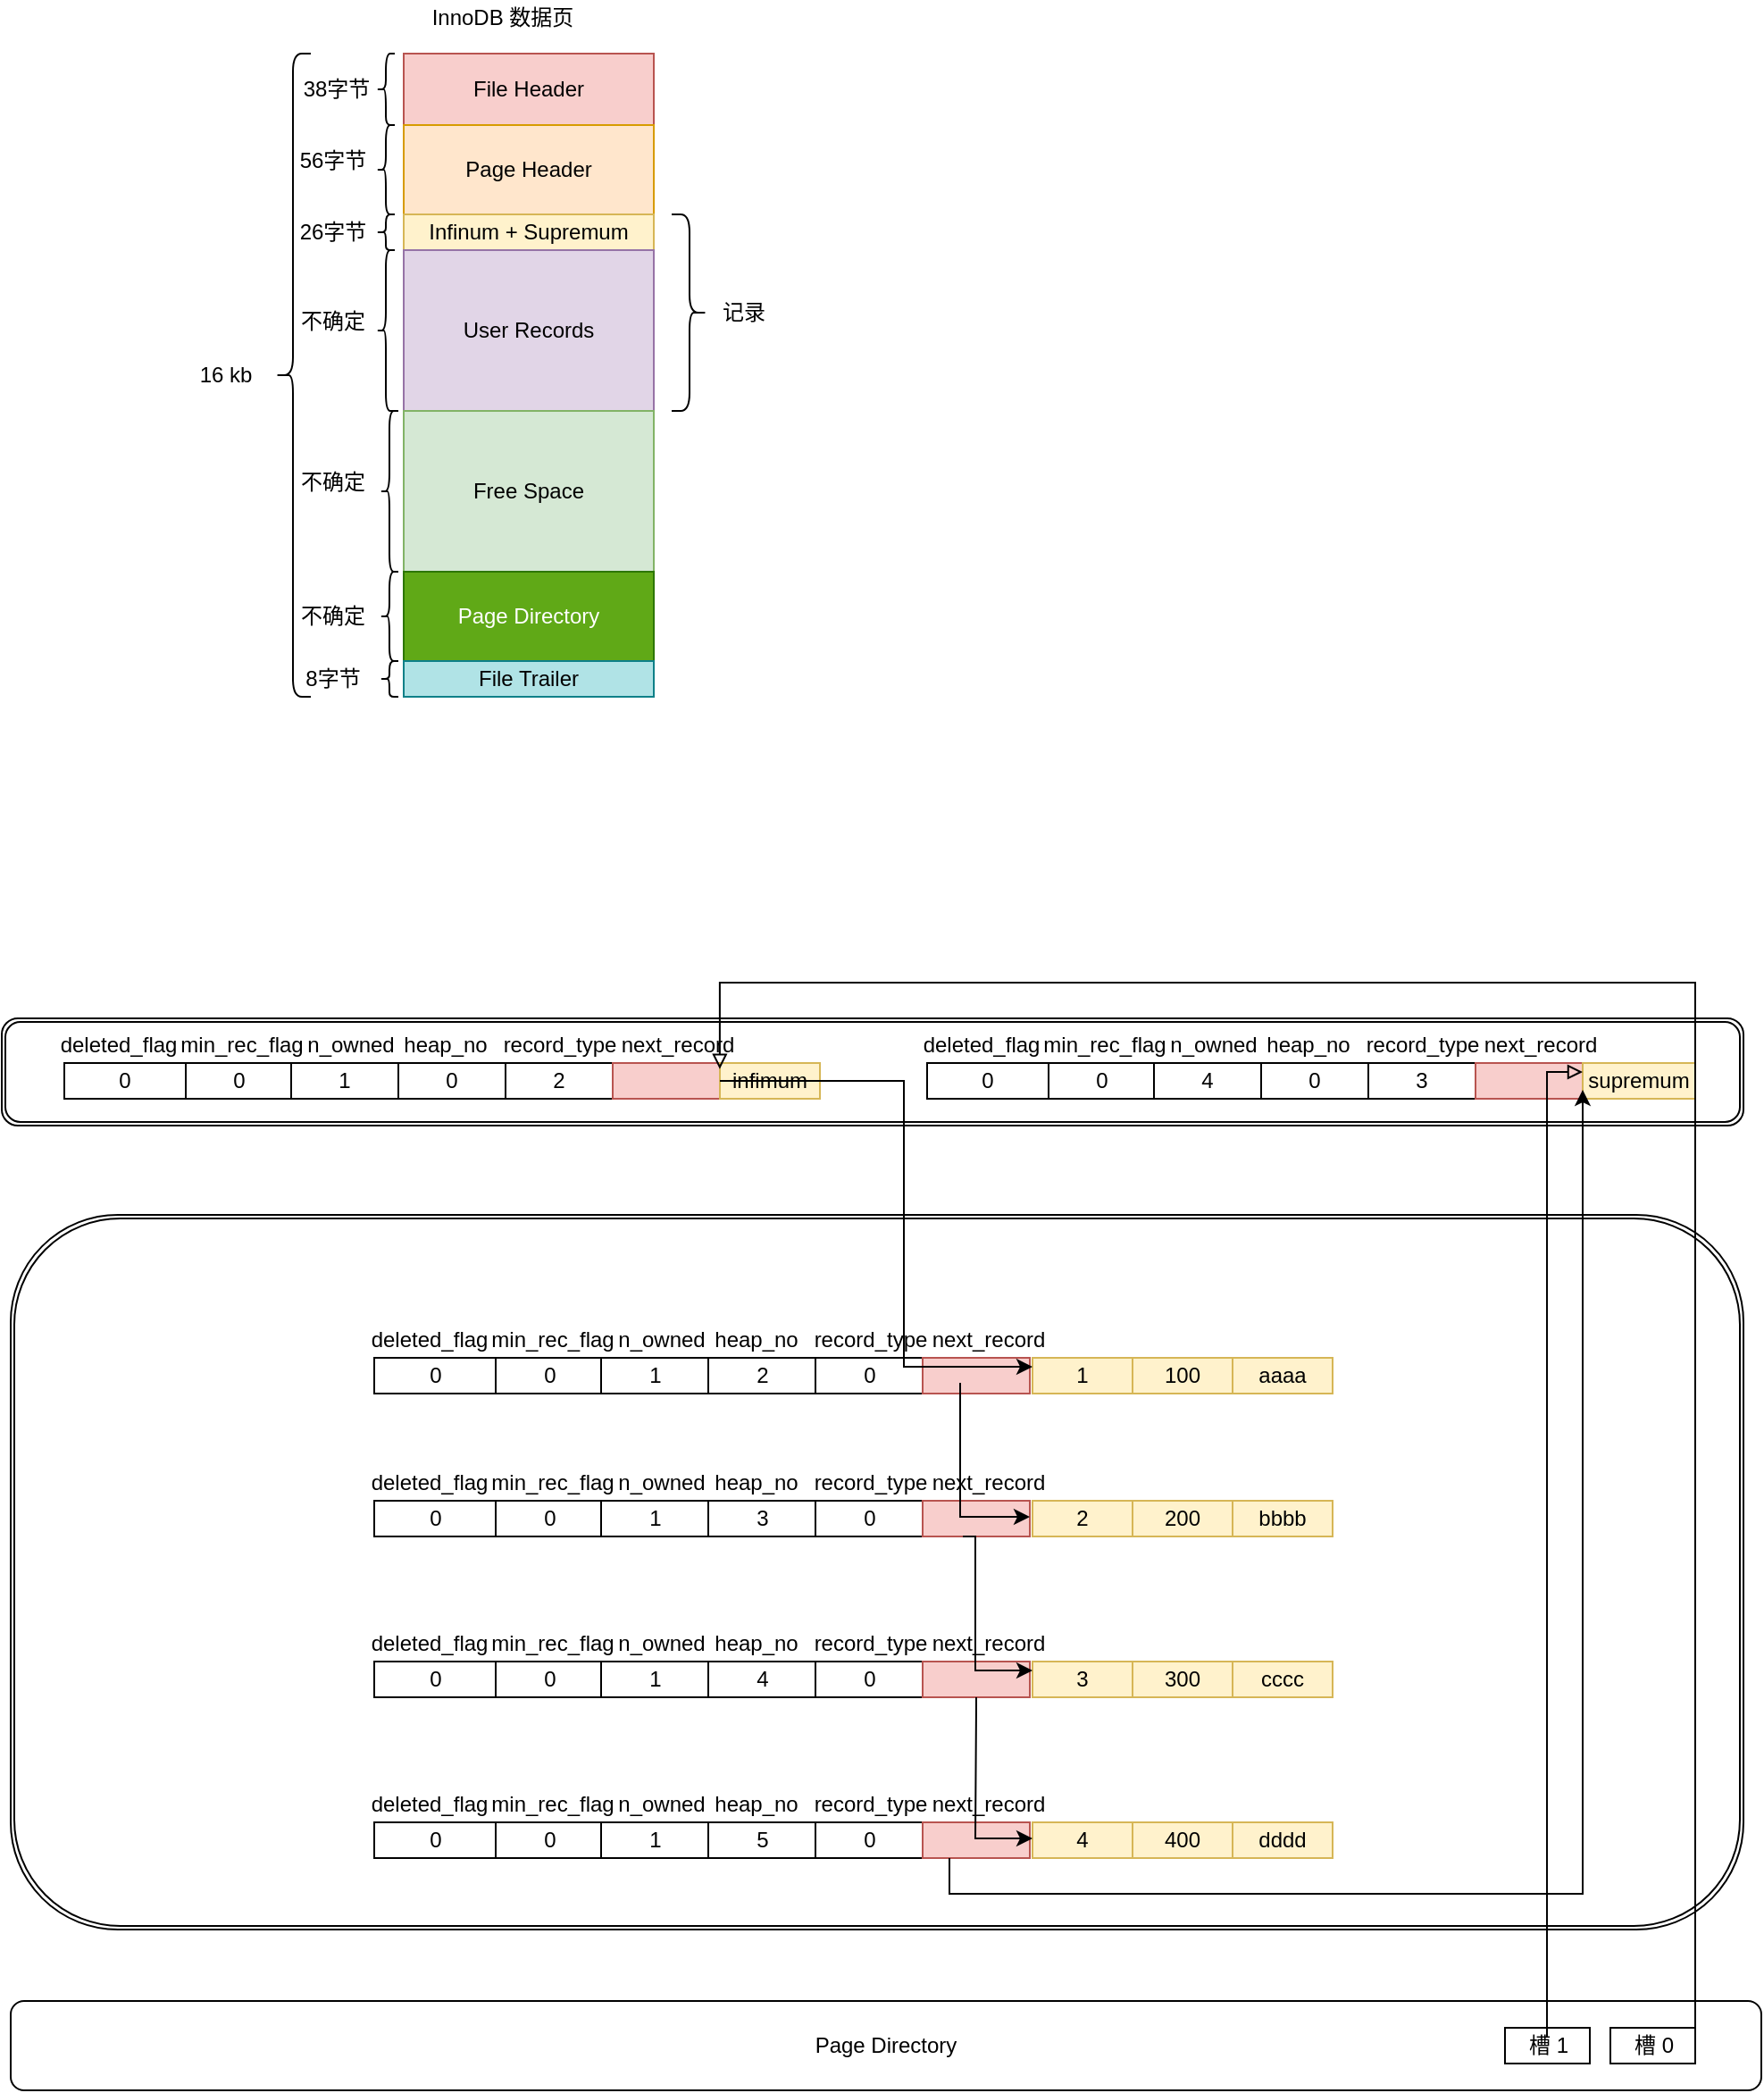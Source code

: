 <mxfile version="17.2.4" type="device"><diagram id="hK5kvCgb3k7e9utM97Yt" name="第 1 页"><mxGraphModel dx="1138" dy="686" grid="1" gridSize="10" guides="1" tooltips="1" connect="1" arrows="1" fold="1" page="1" pageScale="1" pageWidth="827" pageHeight="1169" math="0" shadow="0"><root><mxCell id="0"/><mxCell id="1" parent="0"/><mxCell id="gENm3e3YJWwWAuunDDWy-14" value="File Header" style="rounded=0;whiteSpace=wrap;html=1;fillColor=#f8cecc;strokeColor=#b85450;" parent="1" vertex="1"><mxGeometry x="230" y="170" width="140" height="40" as="geometry"/></mxCell><mxCell id="gENm3e3YJWwWAuunDDWy-15" value="Page Header" style="rounded=0;whiteSpace=wrap;html=1;fillColor=#ffe6cc;strokeColor=#d79b00;" parent="1" vertex="1"><mxGeometry x="230" y="210" width="140" height="50" as="geometry"/></mxCell><mxCell id="gENm3e3YJWwWAuunDDWy-16" value="Infinum + Supremum" style="rounded=0;whiteSpace=wrap;html=1;fillColor=#fff2cc;strokeColor=#d6b656;" parent="1" vertex="1"><mxGeometry x="230" y="260" width="140" height="20" as="geometry"/></mxCell><mxCell id="gENm3e3YJWwWAuunDDWy-17" value="User Records" style="rounded=0;whiteSpace=wrap;html=1;fillColor=#e1d5e7;strokeColor=#9673a6;" parent="1" vertex="1"><mxGeometry x="230" y="280" width="140" height="90" as="geometry"/></mxCell><mxCell id="gENm3e3YJWwWAuunDDWy-18" value="Free Space" style="rounded=0;whiteSpace=wrap;html=1;fillColor=#d5e8d4;strokeColor=#82b366;" parent="1" vertex="1"><mxGeometry x="230" y="370" width="140" height="90" as="geometry"/></mxCell><mxCell id="gENm3e3YJWwWAuunDDWy-19" value="Page Directory" style="rounded=0;whiteSpace=wrap;html=1;fillColor=#60a917;strokeColor=#2D7600;fontColor=#ffffff;" parent="1" vertex="1"><mxGeometry x="230" y="460" width="140" height="50" as="geometry"/></mxCell><mxCell id="gENm3e3YJWwWAuunDDWy-20" value="File Trailer" style="rounded=0;whiteSpace=wrap;html=1;fillColor=#b0e3e6;strokeColor=#0e8088;" parent="1" vertex="1"><mxGeometry x="230" y="510" width="140" height="20" as="geometry"/></mxCell><mxCell id="gENm3e3YJWwWAuunDDWy-21" value="38字节" style="text;html=1;align=center;verticalAlign=middle;resizable=0;points=[];autosize=1;strokeColor=none;fillColor=none;" parent="1" vertex="1"><mxGeometry x="167" y="180" width="50" height="20" as="geometry"/></mxCell><mxCell id="gENm3e3YJWwWAuunDDWy-22" value="56字节" style="text;html=1;align=center;verticalAlign=middle;resizable=0;points=[];autosize=1;strokeColor=none;fillColor=none;" parent="1" vertex="1"><mxGeometry x="165" y="220" width="50" height="20" as="geometry"/></mxCell><mxCell id="gENm3e3YJWwWAuunDDWy-23" value="26字节" style="text;html=1;align=center;verticalAlign=middle;resizable=0;points=[];autosize=1;strokeColor=none;fillColor=none;" parent="1" vertex="1"><mxGeometry x="165" y="260" width="50" height="20" as="geometry"/></mxCell><mxCell id="gENm3e3YJWwWAuunDDWy-24" value="不确定" style="text;html=1;align=center;verticalAlign=middle;resizable=0;points=[];autosize=1;strokeColor=none;fillColor=none;" parent="1" vertex="1"><mxGeometry x="165" y="310" width="50" height="20" as="geometry"/></mxCell><mxCell id="gENm3e3YJWwWAuunDDWy-25" value="不确定" style="text;html=1;align=center;verticalAlign=middle;resizable=0;points=[];autosize=1;strokeColor=none;fillColor=none;" parent="1" vertex="1"><mxGeometry x="165" y="400" width="50" height="20" as="geometry"/></mxCell><mxCell id="gENm3e3YJWwWAuunDDWy-26" value="不确定" style="text;html=1;align=center;verticalAlign=middle;resizable=0;points=[];autosize=1;strokeColor=none;fillColor=none;" parent="1" vertex="1"><mxGeometry x="165" y="475" width="50" height="20" as="geometry"/></mxCell><mxCell id="gENm3e3YJWwWAuunDDWy-27" value="8字节" style="text;html=1;align=center;verticalAlign=middle;resizable=0;points=[];autosize=1;strokeColor=none;fillColor=none;" parent="1" vertex="1"><mxGeometry x="165" y="510" width="50" height="20" as="geometry"/></mxCell><mxCell id="gENm3e3YJWwWAuunDDWy-28" value="" style="shape=curlyBracket;whiteSpace=wrap;html=1;rounded=1;" parent="1" vertex="1"><mxGeometry x="158" y="170" width="20" height="360" as="geometry"/></mxCell><mxCell id="gENm3e3YJWwWAuunDDWy-29" value="16 kb" style="text;html=1;align=center;verticalAlign=middle;resizable=0;points=[];autosize=1;strokeColor=none;fillColor=none;" parent="1" vertex="1"><mxGeometry x="110" y="340" width="40" height="20" as="geometry"/></mxCell><mxCell id="gENm3e3YJWwWAuunDDWy-30" value="" style="shape=curlyBracket;whiteSpace=wrap;html=1;rounded=1;" parent="1" vertex="1"><mxGeometry x="215" y="170" width="10" height="40" as="geometry"/></mxCell><mxCell id="gENm3e3YJWwWAuunDDWy-32" value="" style="shape=curlyBracket;whiteSpace=wrap;html=1;rounded=1;" parent="1" vertex="1"><mxGeometry x="215" y="210" width="10" height="50" as="geometry"/></mxCell><mxCell id="gENm3e3YJWwWAuunDDWy-33" value="" style="shape=curlyBracket;whiteSpace=wrap;html=1;rounded=1;" parent="1" vertex="1"><mxGeometry x="215" y="260" width="10" height="20" as="geometry"/></mxCell><mxCell id="gENm3e3YJWwWAuunDDWy-34" value="" style="shape=curlyBracket;whiteSpace=wrap;html=1;rounded=1;" parent="1" vertex="1"><mxGeometry x="215" y="280" width="10" height="90" as="geometry"/></mxCell><mxCell id="gENm3e3YJWwWAuunDDWy-35" value="" style="shape=curlyBracket;whiteSpace=wrap;html=1;rounded=1;" parent="1" vertex="1"><mxGeometry x="217" y="370" width="10" height="90" as="geometry"/></mxCell><mxCell id="gENm3e3YJWwWAuunDDWy-36" value="" style="shape=curlyBracket;whiteSpace=wrap;html=1;rounded=1;" parent="1" vertex="1"><mxGeometry x="217" y="460" width="10" height="50" as="geometry"/></mxCell><mxCell id="gENm3e3YJWwWAuunDDWy-37" value="" style="shape=curlyBracket;whiteSpace=wrap;html=1;rounded=1;" parent="1" vertex="1"><mxGeometry x="217" y="510" width="10" height="20" as="geometry"/></mxCell><mxCell id="gENm3e3YJWwWAuunDDWy-38" value="" style="shape=curlyBracket;whiteSpace=wrap;html=1;rounded=1;flipH=1;" parent="1" vertex="1"><mxGeometry x="380" y="260" width="20" height="110" as="geometry"/></mxCell><mxCell id="gENm3e3YJWwWAuunDDWy-39" value="记录" style="text;html=1;align=center;verticalAlign=middle;resizable=0;points=[];autosize=1;strokeColor=none;fillColor=none;" parent="1" vertex="1"><mxGeometry x="400" y="305" width="40" height="20" as="geometry"/></mxCell><mxCell id="gENm3e3YJWwWAuunDDWy-40" value="InnoDB 数据页" style="text;html=1;align=center;verticalAlign=middle;resizable=0;points=[];autosize=1;strokeColor=none;fillColor=none;" parent="1" vertex="1"><mxGeometry x="240" y="140" width="90" height="20" as="geometry"/></mxCell><mxCell id="oy3lVaxwKVyZ8-oZE1Xd-1" value="" style="shape=ext;double=1;rounded=1;whiteSpace=wrap;html=1;" vertex="1" parent="1"><mxGeometry x="5" y="710" width="975" height="60" as="geometry"/></mxCell><mxCell id="oy3lVaxwKVyZ8-oZE1Xd-2" value="0" style="rounded=0;whiteSpace=wrap;html=1;" vertex="1" parent="1"><mxGeometry x="40" y="735" width="68" height="20" as="geometry"/></mxCell><mxCell id="oy3lVaxwKVyZ8-oZE1Xd-8" value="deleted_flag" style="text;html=1;align=center;verticalAlign=middle;resizable=0;points=[];autosize=1;strokeColor=none;fillColor=none;" vertex="1" parent="1"><mxGeometry x="30" y="715" width="80" height="20" as="geometry"/></mxCell><mxCell id="oy3lVaxwKVyZ8-oZE1Xd-9" value="0" style="rounded=0;whiteSpace=wrap;html=1;" vertex="1" parent="1"><mxGeometry x="108" y="735" width="60" height="20" as="geometry"/></mxCell><mxCell id="oy3lVaxwKVyZ8-oZE1Xd-10" value="min_rec_flag" style="text;html=1;align=center;verticalAlign=middle;resizable=0;points=[];autosize=1;strokeColor=none;fillColor=none;" vertex="1" parent="1"><mxGeometry x="99" y="715" width="80" height="20" as="geometry"/></mxCell><mxCell id="oy3lVaxwKVyZ8-oZE1Xd-11" value="1" style="rounded=0;whiteSpace=wrap;html=1;" vertex="1" parent="1"><mxGeometry x="167" y="735" width="60" height="20" as="geometry"/></mxCell><mxCell id="oy3lVaxwKVyZ8-oZE1Xd-12" value="n_owned" style="text;html=1;align=center;verticalAlign=middle;resizable=0;points=[];autosize=1;strokeColor=none;fillColor=none;" vertex="1" parent="1"><mxGeometry x="170" y="715" width="60" height="20" as="geometry"/></mxCell><mxCell id="oy3lVaxwKVyZ8-oZE1Xd-13" value="0" style="rounded=0;whiteSpace=wrap;html=1;" vertex="1" parent="1"><mxGeometry x="227" y="735" width="60" height="20" as="geometry"/></mxCell><mxCell id="oy3lVaxwKVyZ8-oZE1Xd-14" value="heap_no" style="text;html=1;align=center;verticalAlign=middle;resizable=0;points=[];autosize=1;strokeColor=none;fillColor=none;" vertex="1" parent="1"><mxGeometry x="223" y="715" width="60" height="20" as="geometry"/></mxCell><mxCell id="oy3lVaxwKVyZ8-oZE1Xd-15" value="2" style="rounded=0;whiteSpace=wrap;html=1;" vertex="1" parent="1"><mxGeometry x="287" y="735" width="60" height="20" as="geometry"/></mxCell><mxCell id="oy3lVaxwKVyZ8-oZE1Xd-16" value="record_type" style="text;html=1;align=center;verticalAlign=middle;resizable=0;points=[];autosize=1;strokeColor=none;fillColor=none;" vertex="1" parent="1"><mxGeometry x="277" y="715" width="80" height="20" as="geometry"/></mxCell><mxCell id="oy3lVaxwKVyZ8-oZE1Xd-17" value="" style="rounded=0;whiteSpace=wrap;html=1;fillColor=#f8cecc;strokeColor=#b85450;" vertex="1" parent="1"><mxGeometry x="347" y="735" width="60" height="20" as="geometry"/></mxCell><mxCell id="oy3lVaxwKVyZ8-oZE1Xd-18" value="next_record" style="text;html=1;align=center;verticalAlign=middle;resizable=0;points=[];autosize=1;strokeColor=none;fillColor=none;" vertex="1" parent="1"><mxGeometry x="343" y="715" width="80" height="20" as="geometry"/></mxCell><mxCell id="oy3lVaxwKVyZ8-oZE1Xd-19" value="infimum" style="rounded=0;whiteSpace=wrap;html=1;fillColor=#fff2cc;strokeColor=#d6b656;" vertex="1" parent="1"><mxGeometry x="407" y="735" width="56" height="20" as="geometry"/></mxCell><mxCell id="oy3lVaxwKVyZ8-oZE1Xd-20" value="0" style="rounded=0;whiteSpace=wrap;html=1;" vertex="1" parent="1"><mxGeometry x="523" y="735" width="68" height="20" as="geometry"/></mxCell><mxCell id="oy3lVaxwKVyZ8-oZE1Xd-21" value="deleted_flag" style="text;html=1;align=center;verticalAlign=middle;resizable=0;points=[];autosize=1;strokeColor=none;fillColor=none;" vertex="1" parent="1"><mxGeometry x="513" y="715" width="80" height="20" as="geometry"/></mxCell><mxCell id="oy3lVaxwKVyZ8-oZE1Xd-22" value="0" style="rounded=0;whiteSpace=wrap;html=1;" vertex="1" parent="1"><mxGeometry x="591" y="735" width="60" height="20" as="geometry"/></mxCell><mxCell id="oy3lVaxwKVyZ8-oZE1Xd-23" value="min_rec_flag" style="text;html=1;align=center;verticalAlign=middle;resizable=0;points=[];autosize=1;strokeColor=none;fillColor=none;" vertex="1" parent="1"><mxGeometry x="582" y="715" width="80" height="20" as="geometry"/></mxCell><mxCell id="oy3lVaxwKVyZ8-oZE1Xd-24" value="4" style="rounded=0;whiteSpace=wrap;html=1;" vertex="1" parent="1"><mxGeometry x="650" y="735" width="60" height="20" as="geometry"/></mxCell><mxCell id="oy3lVaxwKVyZ8-oZE1Xd-25" value="n_owned" style="text;html=1;align=center;verticalAlign=middle;resizable=0;points=[];autosize=1;strokeColor=none;fillColor=none;" vertex="1" parent="1"><mxGeometry x="653" y="715" width="60" height="20" as="geometry"/></mxCell><mxCell id="oy3lVaxwKVyZ8-oZE1Xd-26" value="0" style="rounded=0;whiteSpace=wrap;html=1;" vertex="1" parent="1"><mxGeometry x="710" y="735" width="60" height="20" as="geometry"/></mxCell><mxCell id="oy3lVaxwKVyZ8-oZE1Xd-27" value="heap_no" style="text;html=1;align=center;verticalAlign=middle;resizable=0;points=[];autosize=1;strokeColor=none;fillColor=none;" vertex="1" parent="1"><mxGeometry x="706" y="715" width="60" height="20" as="geometry"/></mxCell><mxCell id="oy3lVaxwKVyZ8-oZE1Xd-28" value="3" style="rounded=0;whiteSpace=wrap;html=1;" vertex="1" parent="1"><mxGeometry x="770" y="735" width="60" height="20" as="geometry"/></mxCell><mxCell id="oy3lVaxwKVyZ8-oZE1Xd-29" value="record_type" style="text;html=1;align=center;verticalAlign=middle;resizable=0;points=[];autosize=1;strokeColor=none;fillColor=none;" vertex="1" parent="1"><mxGeometry x="760" y="715" width="80" height="20" as="geometry"/></mxCell><mxCell id="oy3lVaxwKVyZ8-oZE1Xd-30" value="" style="rounded=0;whiteSpace=wrap;html=1;fillColor=#f8cecc;strokeColor=#b85450;" vertex="1" parent="1"><mxGeometry x="830" y="735" width="60" height="20" as="geometry"/></mxCell><mxCell id="oy3lVaxwKVyZ8-oZE1Xd-31" value="next_record" style="text;html=1;align=center;verticalAlign=middle;resizable=0;points=[];autosize=1;strokeColor=none;fillColor=none;" vertex="1" parent="1"><mxGeometry x="826" y="715" width="80" height="20" as="geometry"/></mxCell><mxCell id="oy3lVaxwKVyZ8-oZE1Xd-32" value="supremum" style="rounded=0;whiteSpace=wrap;html=1;fillColor=#fff2cc;strokeColor=#d6b656;" vertex="1" parent="1"><mxGeometry x="890" y="735" width="63" height="20" as="geometry"/></mxCell><mxCell id="oy3lVaxwKVyZ8-oZE1Xd-46" value="" style="shape=ext;double=1;rounded=1;whiteSpace=wrap;html=1;" vertex="1" parent="1"><mxGeometry x="10" y="820" width="970" height="400" as="geometry"/></mxCell><mxCell id="oy3lVaxwKVyZ8-oZE1Xd-50" value="0" style="rounded=0;whiteSpace=wrap;html=1;" vertex="1" parent="1"><mxGeometry x="213.5" y="900" width="68" height="20" as="geometry"/></mxCell><mxCell id="oy3lVaxwKVyZ8-oZE1Xd-51" value="deleted_flag" style="text;html=1;align=center;verticalAlign=middle;resizable=0;points=[];autosize=1;strokeColor=none;fillColor=none;" vertex="1" parent="1"><mxGeometry x="203.5" y="880" width="80" height="20" as="geometry"/></mxCell><mxCell id="oy3lVaxwKVyZ8-oZE1Xd-52" value="0" style="rounded=0;whiteSpace=wrap;html=1;" vertex="1" parent="1"><mxGeometry x="281.5" y="900" width="60" height="20" as="geometry"/></mxCell><mxCell id="oy3lVaxwKVyZ8-oZE1Xd-53" value="min_rec_flag" style="text;html=1;align=center;verticalAlign=middle;resizable=0;points=[];autosize=1;strokeColor=none;fillColor=none;" vertex="1" parent="1"><mxGeometry x="272.5" y="880" width="80" height="20" as="geometry"/></mxCell><mxCell id="oy3lVaxwKVyZ8-oZE1Xd-54" value="1" style="rounded=0;whiteSpace=wrap;html=1;" vertex="1" parent="1"><mxGeometry x="340.5" y="900" width="60" height="20" as="geometry"/></mxCell><mxCell id="oy3lVaxwKVyZ8-oZE1Xd-55" value="n_owned" style="text;html=1;align=center;verticalAlign=middle;resizable=0;points=[];autosize=1;strokeColor=none;fillColor=none;" vertex="1" parent="1"><mxGeometry x="343.5" y="880" width="60" height="20" as="geometry"/></mxCell><mxCell id="oy3lVaxwKVyZ8-oZE1Xd-56" value="2" style="rounded=0;whiteSpace=wrap;html=1;" vertex="1" parent="1"><mxGeometry x="400.5" y="900" width="60" height="20" as="geometry"/></mxCell><mxCell id="oy3lVaxwKVyZ8-oZE1Xd-57" value="heap_no" style="text;html=1;align=center;verticalAlign=middle;resizable=0;points=[];autosize=1;strokeColor=none;fillColor=none;" vertex="1" parent="1"><mxGeometry x="396.5" y="880" width="60" height="20" as="geometry"/></mxCell><mxCell id="oy3lVaxwKVyZ8-oZE1Xd-58" value="0" style="rounded=0;whiteSpace=wrap;html=1;" vertex="1" parent="1"><mxGeometry x="460.5" y="900" width="60" height="20" as="geometry"/></mxCell><mxCell id="oy3lVaxwKVyZ8-oZE1Xd-59" value="record_type" style="text;html=1;align=center;verticalAlign=middle;resizable=0;points=[];autosize=1;strokeColor=none;fillColor=none;" vertex="1" parent="1"><mxGeometry x="450.5" y="880" width="80" height="20" as="geometry"/></mxCell><mxCell id="oy3lVaxwKVyZ8-oZE1Xd-60" value="" style="rounded=0;whiteSpace=wrap;html=1;fillColor=#f8cecc;strokeColor=#b85450;" vertex="1" parent="1"><mxGeometry x="520.5" y="900" width="60" height="20" as="geometry"/></mxCell><mxCell id="oy3lVaxwKVyZ8-oZE1Xd-61" value="next_record" style="text;html=1;align=center;verticalAlign=middle;resizable=0;points=[];autosize=1;strokeColor=none;fillColor=none;" vertex="1" parent="1"><mxGeometry x="516.5" y="880" width="80" height="20" as="geometry"/></mxCell><mxCell id="oy3lVaxwKVyZ8-oZE1Xd-62" value="1" style="rounded=0;whiteSpace=wrap;html=1;fillColor=#fff2cc;strokeColor=#d6b656;" vertex="1" parent="1"><mxGeometry x="582" y="900" width="56" height="20" as="geometry"/></mxCell><mxCell id="oy3lVaxwKVyZ8-oZE1Xd-63" value="100" style="rounded=0;whiteSpace=wrap;html=1;fillColor=#fff2cc;strokeColor=#d6b656;" vertex="1" parent="1"><mxGeometry x="638" y="900" width="56" height="20" as="geometry"/></mxCell><mxCell id="oy3lVaxwKVyZ8-oZE1Xd-64" value="aaaa" style="rounded=0;whiteSpace=wrap;html=1;fillColor=#fff2cc;strokeColor=#d6b656;" vertex="1" parent="1"><mxGeometry x="694" y="900" width="56" height="20" as="geometry"/></mxCell><mxCell id="oy3lVaxwKVyZ8-oZE1Xd-65" value="0" style="rounded=0;whiteSpace=wrap;html=1;" vertex="1" parent="1"><mxGeometry x="213.5" y="980" width="68" height="20" as="geometry"/></mxCell><mxCell id="oy3lVaxwKVyZ8-oZE1Xd-66" value="deleted_flag" style="text;html=1;align=center;verticalAlign=middle;resizable=0;points=[];autosize=1;strokeColor=none;fillColor=none;" vertex="1" parent="1"><mxGeometry x="203.5" y="960" width="80" height="20" as="geometry"/></mxCell><mxCell id="oy3lVaxwKVyZ8-oZE1Xd-67" value="0" style="rounded=0;whiteSpace=wrap;html=1;" vertex="1" parent="1"><mxGeometry x="281.5" y="980" width="60" height="20" as="geometry"/></mxCell><mxCell id="oy3lVaxwKVyZ8-oZE1Xd-68" value="min_rec_flag" style="text;html=1;align=center;verticalAlign=middle;resizable=0;points=[];autosize=1;strokeColor=none;fillColor=none;" vertex="1" parent="1"><mxGeometry x="272.5" y="960" width="80" height="20" as="geometry"/></mxCell><mxCell id="oy3lVaxwKVyZ8-oZE1Xd-69" value="1" style="rounded=0;whiteSpace=wrap;html=1;" vertex="1" parent="1"><mxGeometry x="340.5" y="980" width="60" height="20" as="geometry"/></mxCell><mxCell id="oy3lVaxwKVyZ8-oZE1Xd-70" value="n_owned" style="text;html=1;align=center;verticalAlign=middle;resizable=0;points=[];autosize=1;strokeColor=none;fillColor=none;" vertex="1" parent="1"><mxGeometry x="343.5" y="960" width="60" height="20" as="geometry"/></mxCell><mxCell id="oy3lVaxwKVyZ8-oZE1Xd-71" value="3" style="rounded=0;whiteSpace=wrap;html=1;" vertex="1" parent="1"><mxGeometry x="400.5" y="980" width="60" height="20" as="geometry"/></mxCell><mxCell id="oy3lVaxwKVyZ8-oZE1Xd-72" value="heap_no" style="text;html=1;align=center;verticalAlign=middle;resizable=0;points=[];autosize=1;strokeColor=none;fillColor=none;" vertex="1" parent="1"><mxGeometry x="396.5" y="960" width="60" height="20" as="geometry"/></mxCell><mxCell id="oy3lVaxwKVyZ8-oZE1Xd-73" value="0" style="rounded=0;whiteSpace=wrap;html=1;" vertex="1" parent="1"><mxGeometry x="460.5" y="980" width="60" height="20" as="geometry"/></mxCell><mxCell id="oy3lVaxwKVyZ8-oZE1Xd-74" value="record_type" style="text;html=1;align=center;verticalAlign=middle;resizable=0;points=[];autosize=1;strokeColor=none;fillColor=none;" vertex="1" parent="1"><mxGeometry x="450.5" y="960" width="80" height="20" as="geometry"/></mxCell><mxCell id="oy3lVaxwKVyZ8-oZE1Xd-75" value="" style="rounded=0;whiteSpace=wrap;html=1;fillColor=#f8cecc;strokeColor=#b85450;" vertex="1" parent="1"><mxGeometry x="520.5" y="980" width="60" height="20" as="geometry"/></mxCell><mxCell id="oy3lVaxwKVyZ8-oZE1Xd-76" value="next_record" style="text;html=1;align=center;verticalAlign=middle;resizable=0;points=[];autosize=1;strokeColor=none;fillColor=none;" vertex="1" parent="1"><mxGeometry x="516.5" y="960" width="80" height="20" as="geometry"/></mxCell><mxCell id="oy3lVaxwKVyZ8-oZE1Xd-77" value="2" style="rounded=0;whiteSpace=wrap;html=1;fillColor=#fff2cc;strokeColor=#d6b656;" vertex="1" parent="1"><mxGeometry x="582" y="980" width="56" height="20" as="geometry"/></mxCell><mxCell id="oy3lVaxwKVyZ8-oZE1Xd-78" value="200" style="rounded=0;whiteSpace=wrap;html=1;fillColor=#fff2cc;strokeColor=#d6b656;" vertex="1" parent="1"><mxGeometry x="638" y="980" width="56" height="20" as="geometry"/></mxCell><mxCell id="oy3lVaxwKVyZ8-oZE1Xd-79" value="bbbb" style="rounded=0;whiteSpace=wrap;html=1;fillColor=#fff2cc;strokeColor=#d6b656;" vertex="1" parent="1"><mxGeometry x="694" y="980" width="56" height="20" as="geometry"/></mxCell><mxCell id="oy3lVaxwKVyZ8-oZE1Xd-80" value="0" style="rounded=0;whiteSpace=wrap;html=1;" vertex="1" parent="1"><mxGeometry x="213.5" y="1070" width="68" height="20" as="geometry"/></mxCell><mxCell id="oy3lVaxwKVyZ8-oZE1Xd-81" value="deleted_flag" style="text;html=1;align=center;verticalAlign=middle;resizable=0;points=[];autosize=1;strokeColor=none;fillColor=none;" vertex="1" parent="1"><mxGeometry x="203.5" y="1050" width="80" height="20" as="geometry"/></mxCell><mxCell id="oy3lVaxwKVyZ8-oZE1Xd-82" value="0" style="rounded=0;whiteSpace=wrap;html=1;" vertex="1" parent="1"><mxGeometry x="281.5" y="1070" width="60" height="20" as="geometry"/></mxCell><mxCell id="oy3lVaxwKVyZ8-oZE1Xd-83" value="min_rec_flag" style="text;html=1;align=center;verticalAlign=middle;resizable=0;points=[];autosize=1;strokeColor=none;fillColor=none;" vertex="1" parent="1"><mxGeometry x="272.5" y="1050" width="80" height="20" as="geometry"/></mxCell><mxCell id="oy3lVaxwKVyZ8-oZE1Xd-84" value="1" style="rounded=0;whiteSpace=wrap;html=1;" vertex="1" parent="1"><mxGeometry x="340.5" y="1070" width="60" height="20" as="geometry"/></mxCell><mxCell id="oy3lVaxwKVyZ8-oZE1Xd-85" value="n_owned" style="text;html=1;align=center;verticalAlign=middle;resizable=0;points=[];autosize=1;strokeColor=none;fillColor=none;" vertex="1" parent="1"><mxGeometry x="343.5" y="1050" width="60" height="20" as="geometry"/></mxCell><mxCell id="oy3lVaxwKVyZ8-oZE1Xd-86" value="4" style="rounded=0;whiteSpace=wrap;html=1;" vertex="1" parent="1"><mxGeometry x="400.5" y="1070" width="60" height="20" as="geometry"/></mxCell><mxCell id="oy3lVaxwKVyZ8-oZE1Xd-87" value="heap_no" style="text;html=1;align=center;verticalAlign=middle;resizable=0;points=[];autosize=1;strokeColor=none;fillColor=none;" vertex="1" parent="1"><mxGeometry x="396.5" y="1050" width="60" height="20" as="geometry"/></mxCell><mxCell id="oy3lVaxwKVyZ8-oZE1Xd-88" value="0" style="rounded=0;whiteSpace=wrap;html=1;" vertex="1" parent="1"><mxGeometry x="460.5" y="1070" width="60" height="20" as="geometry"/></mxCell><mxCell id="oy3lVaxwKVyZ8-oZE1Xd-89" value="record_type" style="text;html=1;align=center;verticalAlign=middle;resizable=0;points=[];autosize=1;strokeColor=none;fillColor=none;" vertex="1" parent="1"><mxGeometry x="450.5" y="1050" width="80" height="20" as="geometry"/></mxCell><mxCell id="oy3lVaxwKVyZ8-oZE1Xd-90" value="" style="rounded=0;whiteSpace=wrap;html=1;fillColor=#f8cecc;strokeColor=#b85450;" vertex="1" parent="1"><mxGeometry x="520.5" y="1070" width="60" height="20" as="geometry"/></mxCell><mxCell id="oy3lVaxwKVyZ8-oZE1Xd-91" value="next_record" style="text;html=1;align=center;verticalAlign=middle;resizable=0;points=[];autosize=1;strokeColor=none;fillColor=none;" vertex="1" parent="1"><mxGeometry x="516.5" y="1050" width="80" height="20" as="geometry"/></mxCell><mxCell id="oy3lVaxwKVyZ8-oZE1Xd-92" value="3" style="rounded=0;whiteSpace=wrap;html=1;fillColor=#fff2cc;strokeColor=#d6b656;" vertex="1" parent="1"><mxGeometry x="582" y="1070" width="56" height="20" as="geometry"/></mxCell><mxCell id="oy3lVaxwKVyZ8-oZE1Xd-93" value="300" style="rounded=0;whiteSpace=wrap;html=1;fillColor=#fff2cc;strokeColor=#d6b656;" vertex="1" parent="1"><mxGeometry x="638" y="1070" width="56" height="20" as="geometry"/></mxCell><mxCell id="oy3lVaxwKVyZ8-oZE1Xd-94" value="cccc" style="rounded=0;whiteSpace=wrap;html=1;fillColor=#fff2cc;strokeColor=#d6b656;" vertex="1" parent="1"><mxGeometry x="694" y="1070" width="56" height="20" as="geometry"/></mxCell><mxCell id="oy3lVaxwKVyZ8-oZE1Xd-111" value="0" style="rounded=0;whiteSpace=wrap;html=1;" vertex="1" parent="1"><mxGeometry x="213.5" y="1160" width="68" height="20" as="geometry"/></mxCell><mxCell id="oy3lVaxwKVyZ8-oZE1Xd-112" value="deleted_flag" style="text;html=1;align=center;verticalAlign=middle;resizable=0;points=[];autosize=1;strokeColor=none;fillColor=none;" vertex="1" parent="1"><mxGeometry x="203.5" y="1140" width="80" height="20" as="geometry"/></mxCell><mxCell id="oy3lVaxwKVyZ8-oZE1Xd-113" value="0" style="rounded=0;whiteSpace=wrap;html=1;" vertex="1" parent="1"><mxGeometry x="281.5" y="1160" width="60" height="20" as="geometry"/></mxCell><mxCell id="oy3lVaxwKVyZ8-oZE1Xd-114" value="min_rec_flag" style="text;html=1;align=center;verticalAlign=middle;resizable=0;points=[];autosize=1;strokeColor=none;fillColor=none;" vertex="1" parent="1"><mxGeometry x="272.5" y="1140" width="80" height="20" as="geometry"/></mxCell><mxCell id="oy3lVaxwKVyZ8-oZE1Xd-115" value="1" style="rounded=0;whiteSpace=wrap;html=1;" vertex="1" parent="1"><mxGeometry x="340.5" y="1160" width="60" height="20" as="geometry"/></mxCell><mxCell id="oy3lVaxwKVyZ8-oZE1Xd-116" value="n_owned" style="text;html=1;align=center;verticalAlign=middle;resizable=0;points=[];autosize=1;strokeColor=none;fillColor=none;" vertex="1" parent="1"><mxGeometry x="343.5" y="1140" width="60" height="20" as="geometry"/></mxCell><mxCell id="oy3lVaxwKVyZ8-oZE1Xd-117" value="5" style="rounded=0;whiteSpace=wrap;html=1;" vertex="1" parent="1"><mxGeometry x="400.5" y="1160" width="60" height="20" as="geometry"/></mxCell><mxCell id="oy3lVaxwKVyZ8-oZE1Xd-118" value="heap_no" style="text;html=1;align=center;verticalAlign=middle;resizable=0;points=[];autosize=1;strokeColor=none;fillColor=none;" vertex="1" parent="1"><mxGeometry x="396.5" y="1140" width="60" height="20" as="geometry"/></mxCell><mxCell id="oy3lVaxwKVyZ8-oZE1Xd-119" value="0" style="rounded=0;whiteSpace=wrap;html=1;" vertex="1" parent="1"><mxGeometry x="460.5" y="1160" width="60" height="20" as="geometry"/></mxCell><mxCell id="oy3lVaxwKVyZ8-oZE1Xd-120" value="record_type" style="text;html=1;align=center;verticalAlign=middle;resizable=0;points=[];autosize=1;strokeColor=none;fillColor=none;" vertex="1" parent="1"><mxGeometry x="450.5" y="1140" width="80" height="20" as="geometry"/></mxCell><mxCell id="oy3lVaxwKVyZ8-oZE1Xd-121" value="" style="rounded=0;whiteSpace=wrap;html=1;fillColor=#f8cecc;strokeColor=#b85450;" vertex="1" parent="1"><mxGeometry x="520.5" y="1160" width="60" height="20" as="geometry"/></mxCell><mxCell id="oy3lVaxwKVyZ8-oZE1Xd-122" value="next_record" style="text;html=1;align=center;verticalAlign=middle;resizable=0;points=[];autosize=1;strokeColor=none;fillColor=none;" vertex="1" parent="1"><mxGeometry x="516.5" y="1140" width="80" height="20" as="geometry"/></mxCell><mxCell id="oy3lVaxwKVyZ8-oZE1Xd-123" value="4" style="rounded=0;whiteSpace=wrap;html=1;fillColor=#fff2cc;strokeColor=#d6b656;" vertex="1" parent="1"><mxGeometry x="582" y="1160" width="56" height="20" as="geometry"/></mxCell><mxCell id="oy3lVaxwKVyZ8-oZE1Xd-124" value="400" style="rounded=0;whiteSpace=wrap;html=1;fillColor=#fff2cc;strokeColor=#d6b656;" vertex="1" parent="1"><mxGeometry x="638" y="1160" width="56" height="20" as="geometry"/></mxCell><mxCell id="oy3lVaxwKVyZ8-oZE1Xd-125" value="dddd" style="rounded=0;whiteSpace=wrap;html=1;fillColor=#fff2cc;strokeColor=#d6b656;" vertex="1" parent="1"><mxGeometry x="694" y="1160" width="56" height="20" as="geometry"/></mxCell><mxCell id="oy3lVaxwKVyZ8-oZE1Xd-126" value="" style="edgeStyle=elbowEdgeStyle;elbow=horizontal;endArrow=classic;html=1;rounded=0;entryX=0;entryY=0.25;entryDx=0;entryDy=0;" edge="1" parent="1" source="oy3lVaxwKVyZ8-oZE1Xd-17" target="oy3lVaxwKVyZ8-oZE1Xd-62"><mxGeometry width="50" height="50" relative="1" as="geometry"><mxPoint x="320" y="860" as="sourcePoint"/><mxPoint x="470" y="810" as="targetPoint"/><Array as="points"><mxPoint x="510" y="770"/><mxPoint x="582" y="800"/><mxPoint x="510" y="820"/><mxPoint x="495" y="880"/></Array></mxGeometry></mxCell><mxCell id="oy3lVaxwKVyZ8-oZE1Xd-129" value="" style="edgeStyle=segmentEdgeStyle;endArrow=classic;html=1;rounded=0;entryX=0;entryY=0.25;entryDx=0;entryDy=0;" edge="1" parent="1" target="oy3lVaxwKVyZ8-oZE1Xd-92"><mxGeometry width="50" height="50" relative="1" as="geometry"><mxPoint x="543" y="1000" as="sourcePoint"/><mxPoint x="593" y="950" as="targetPoint"/><Array as="points"><mxPoint x="550" y="1000"/><mxPoint x="550" y="1075"/></Array></mxGeometry></mxCell><mxCell id="oy3lVaxwKVyZ8-oZE1Xd-130" value="" style="edgeStyle=segmentEdgeStyle;endArrow=classic;html=1;rounded=0;entryX=0;entryY=0.25;entryDx=0;entryDy=0;" edge="1" parent="1"><mxGeometry width="50" height="50" relative="1" as="geometry"><mxPoint x="541.5" y="914" as="sourcePoint"/><mxPoint x="580.5" y="989" as="targetPoint"/><Array as="points"><mxPoint x="542" y="989"/></Array></mxGeometry></mxCell><mxCell id="oy3lVaxwKVyZ8-oZE1Xd-131" value="" style="edgeStyle=segmentEdgeStyle;endArrow=classic;html=1;rounded=0;entryX=0;entryY=0.25;entryDx=0;entryDy=0;" edge="1" parent="1" source="oy3lVaxwKVyZ8-oZE1Xd-90"><mxGeometry width="50" height="50" relative="1" as="geometry"><mxPoint x="543" y="1094" as="sourcePoint"/><mxPoint x="582" y="1169" as="targetPoint"/><Array as="points"><mxPoint x="551" y="1094"/><mxPoint x="550" y="1169"/></Array></mxGeometry></mxCell><mxCell id="oy3lVaxwKVyZ8-oZE1Xd-132" value="" style="edgeStyle=elbowEdgeStyle;elbow=vertical;endArrow=classic;html=1;rounded=0;exitX=0.25;exitY=1;exitDx=0;exitDy=0;entryX=1;entryY=0.75;entryDx=0;entryDy=0;" edge="1" parent="1" source="oy3lVaxwKVyZ8-oZE1Xd-121" target="oy3lVaxwKVyZ8-oZE1Xd-30"><mxGeometry width="50" height="50" relative="1" as="geometry"><mxPoint x="591" y="1210" as="sourcePoint"/><mxPoint x="641" y="1160" as="targetPoint"/><Array as="points"><mxPoint x="740" y="1200"/></Array></mxGeometry></mxCell><mxCell id="oy3lVaxwKVyZ8-oZE1Xd-133" value="Page Directory" style="rounded=1;whiteSpace=wrap;html=1;" vertex="1" parent="1"><mxGeometry x="10" y="1260" width="980" height="50" as="geometry"/></mxCell><mxCell id="oy3lVaxwKVyZ8-oZE1Xd-134" value="槽 0" style="rounded=0;whiteSpace=wrap;html=1;" vertex="1" parent="1"><mxGeometry x="905.5" y="1275" width="47.5" height="20" as="geometry"/></mxCell><mxCell id="oy3lVaxwKVyZ8-oZE1Xd-135" value="槽 1" style="rounded=0;whiteSpace=wrap;html=1;" vertex="1" parent="1"><mxGeometry x="846.5" y="1275" width="47.5" height="20" as="geometry"/></mxCell><mxCell id="oy3lVaxwKVyZ8-oZE1Xd-136" value="" style="edgeStyle=elbowEdgeStyle;elbow=vertical;endArrow=block;html=1;rounded=0;exitX=1;exitY=0.75;exitDx=0;exitDy=0;entryX=-0.001;entryY=0.169;entryDx=0;entryDy=0;entryPerimeter=0;endFill=0;" edge="1" parent="1" source="oy3lVaxwKVyZ8-oZE1Xd-134" target="oy3lVaxwKVyZ8-oZE1Xd-19"><mxGeometry width="50" height="50" relative="1" as="geometry"><mxPoint x="1020" y="1270" as="sourcePoint"/><mxPoint x="900" y="740" as="targetPoint"/><Array as="points"><mxPoint x="680" y="690"/><mxPoint x="900" y="730"/><mxPoint x="890" y="730"/><mxPoint x="900" y="750"/><mxPoint x="900" y="760"/><mxPoint x="900" y="760"/><mxPoint x="1000" y="1010"/><mxPoint x="1010" y="1285"/></Array></mxGeometry></mxCell><mxCell id="oy3lVaxwKVyZ8-oZE1Xd-138" value="" style="edgeStyle=elbowEdgeStyle;elbow=vertical;endArrow=block;html=1;rounded=0;exitX=0.495;exitY=0.25;exitDx=0;exitDy=0;exitPerimeter=0;endFill=0;" edge="1" parent="1" source="oy3lVaxwKVyZ8-oZE1Xd-135"><mxGeometry width="50" height="50" relative="1" as="geometry"><mxPoint x="870" y="1270" as="sourcePoint"/><mxPoint x="890" y="740" as="targetPoint"/><Array as="points"><mxPoint x="880" y="740"/><mxPoint x="880" y="750"/></Array></mxGeometry></mxCell></root></mxGraphModel></diagram></mxfile>